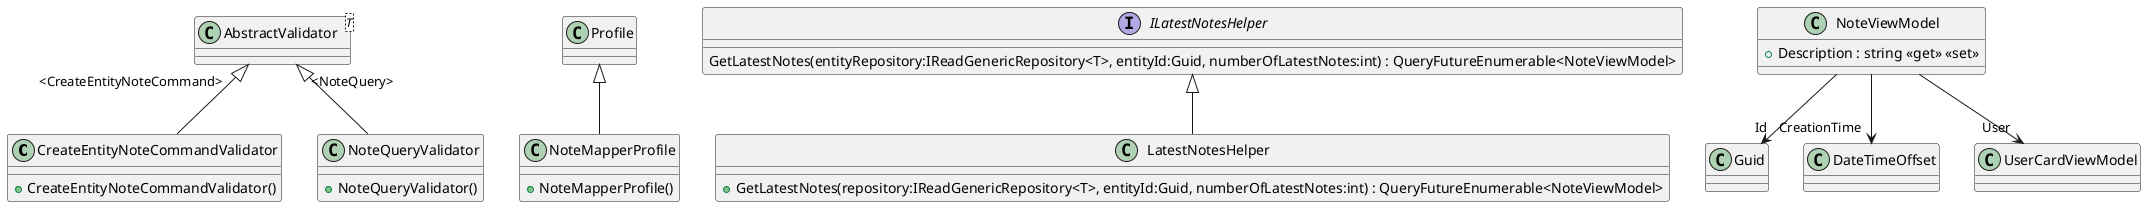 @startuml Note Misc

class CreateEntityNoteCommandValidator {
    + CreateEntityNoteCommandValidator()
}
class "AbstractValidator"<T> {
}
"AbstractValidator" "<CreateEntityNoteCommand>" <|-- CreateEntityNoteCommandValidator

class NoteQueryValidator {
    + NoteQueryValidator()
}
class "AbstractValidator"<T> {
}
"AbstractValidator" "<NoteQuery>" <|-- NoteQueryValidator

class NoteMapperProfile {
    + NoteMapperProfile()
}
Profile <|-- NoteMapperProfile

interface ILatestNotesHelper {
    GetLatestNotes(entityRepository:IReadGenericRepository<T>, entityId:Guid, numberOfLatestNotes:int) : QueryFutureEnumerable<NoteViewModel>
}

class LatestNotesHelper {
    + GetLatestNotes(repository:IReadGenericRepository<T>, entityId:Guid, numberOfLatestNotes:int) : QueryFutureEnumerable<NoteViewModel>
}
ILatestNotesHelper <|-- LatestNotesHelper

class NoteViewModel {
    + Description : string <<get>> <<set>>
}
NoteViewModel --> "Id" Guid
NoteViewModel --> "CreationTime" DateTimeOffset
NoteViewModel --> "User" UserCardViewModel

@enduml
